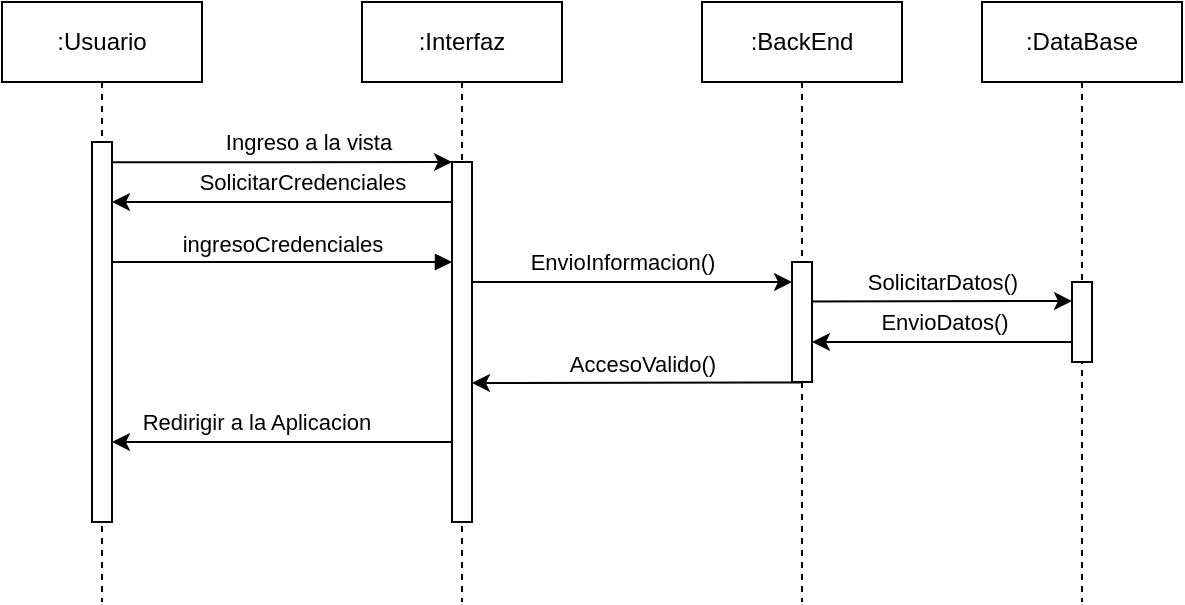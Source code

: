 <mxfile version="21.6.8" type="github" pages="6">
  <diagram name="Login" id="2YBvvXClWsGukQMizWep">
    <mxGraphModel dx="819" dy="447" grid="1" gridSize="10" guides="1" tooltips="1" connect="1" arrows="1" fold="1" page="1" pageScale="1" pageWidth="850" pageHeight="1100" math="0" shadow="0">
      <root>
        <mxCell id="0" />
        <mxCell id="1" parent="0" />
        <mxCell id="sx-4jDAbK9a6i5XcSs2k-7" value="" style="edgeStyle=elbowEdgeStyle;rounded=0;orthogonalLoop=1;jettySize=auto;html=1;elbow=horizontal;curved=0;" edge="1" parent="1">
          <mxGeometry relative="1" as="geometry">
            <mxPoint x="89.929" y="120.123" as="sourcePoint" />
            <mxPoint x="265" y="120.004" as="targetPoint" />
          </mxGeometry>
        </mxCell>
        <mxCell id="sx-4jDAbK9a6i5XcSs2k-8" value="Ingreso a la vista" style="edgeLabel;html=1;align=center;verticalAlign=middle;resizable=0;points=[];" vertex="1" connectable="0" parent="sx-4jDAbK9a6i5XcSs2k-7">
          <mxGeometry x="0.173" y="1" relative="1" as="geometry">
            <mxPoint y="-9" as="offset" />
          </mxGeometry>
        </mxCell>
        <mxCell id="aM9ryv3xv72pqoxQDRHE-1" value=":Usuario" style="shape=umlLifeline;perimeter=lifelinePerimeter;whiteSpace=wrap;html=1;container=0;dropTarget=0;collapsible=0;recursiveResize=0;outlineConnect=0;portConstraint=eastwest;newEdgeStyle={&quot;edgeStyle&quot;:&quot;elbowEdgeStyle&quot;,&quot;elbow&quot;:&quot;vertical&quot;,&quot;curved&quot;:0,&quot;rounded&quot;:0};" parent="1" vertex="1">
          <mxGeometry x="40" y="40" width="100" height="300" as="geometry" />
        </mxCell>
        <mxCell id="aM9ryv3xv72pqoxQDRHE-2" value="" style="html=1;points=[];perimeter=orthogonalPerimeter;outlineConnect=0;targetShapes=umlLifeline;portConstraint=eastwest;newEdgeStyle={&quot;edgeStyle&quot;:&quot;elbowEdgeStyle&quot;,&quot;elbow&quot;:&quot;vertical&quot;,&quot;curved&quot;:0,&quot;rounded&quot;:0};" parent="aM9ryv3xv72pqoxQDRHE-1" vertex="1">
          <mxGeometry x="45" y="70" width="10" height="190" as="geometry" />
        </mxCell>
        <mxCell id="sx-4jDAbK9a6i5XcSs2k-9" value="" style="edgeStyle=elbowEdgeStyle;rounded=0;orthogonalLoop=1;jettySize=auto;html=1;elbow=vertical;curved=0;" edge="1" parent="1">
          <mxGeometry relative="1" as="geometry">
            <mxPoint x="269.5" y="140" as="sourcePoint" />
            <mxPoint x="95" y="140" as="targetPoint" />
            <Array as="points">
              <mxPoint x="100" y="140" />
            </Array>
          </mxGeometry>
        </mxCell>
        <mxCell id="sx-4jDAbK9a6i5XcSs2k-10" value="SolicitarCredenciales" style="edgeLabel;html=1;align=center;verticalAlign=middle;resizable=0;points=[];" vertex="1" connectable="0" parent="sx-4jDAbK9a6i5XcSs2k-9">
          <mxGeometry x="-0.158" relative="1" as="geometry">
            <mxPoint x="-6" y="-10" as="offset" />
          </mxGeometry>
        </mxCell>
        <mxCell id="sx-4jDAbK9a6i5XcSs2k-11" value="" style="edgeStyle=elbowEdgeStyle;rounded=0;orthogonalLoop=1;jettySize=auto;html=1;elbow=vertical;curved=0;" edge="1" parent="1">
          <mxGeometry relative="1" as="geometry">
            <mxPoint x="269.5" y="260" as="sourcePoint" />
            <mxPoint x="95" y="260" as="targetPoint" />
            <Array as="points">
              <mxPoint x="160" y="260" />
              <mxPoint x="90" y="190" />
            </Array>
          </mxGeometry>
        </mxCell>
        <mxCell id="sx-4jDAbK9a6i5XcSs2k-12" value="Redirigir a la Aplicacion" style="edgeLabel;html=1;align=center;verticalAlign=middle;resizable=0;points=[];" vertex="1" connectable="0" parent="sx-4jDAbK9a6i5XcSs2k-11">
          <mxGeometry x="0.63" relative="1" as="geometry">
            <mxPoint x="39" y="-10" as="offset" />
          </mxGeometry>
        </mxCell>
        <mxCell id="aM9ryv3xv72pqoxQDRHE-5" value=":Interfaz" style="shape=umlLifeline;perimeter=lifelinePerimeter;whiteSpace=wrap;html=1;container=0;dropTarget=0;collapsible=0;recursiveResize=0;outlineConnect=0;portConstraint=eastwest;newEdgeStyle={&quot;edgeStyle&quot;:&quot;elbowEdgeStyle&quot;,&quot;elbow&quot;:&quot;vertical&quot;,&quot;curved&quot;:0,&quot;rounded&quot;:0};" parent="1" vertex="1">
          <mxGeometry x="220" y="40" width="100" height="300" as="geometry" />
        </mxCell>
        <mxCell id="aM9ryv3xv72pqoxQDRHE-6" value="" style="html=1;points=[];perimeter=orthogonalPerimeter;outlineConnect=0;targetShapes=umlLifeline;portConstraint=eastwest;newEdgeStyle={&quot;edgeStyle&quot;:&quot;elbowEdgeStyle&quot;,&quot;elbow&quot;:&quot;vertical&quot;,&quot;curved&quot;:0,&quot;rounded&quot;:0};" parent="aM9ryv3xv72pqoxQDRHE-5" vertex="1">
          <mxGeometry x="45" y="80" width="10" height="180" as="geometry" />
        </mxCell>
        <mxCell id="aM9ryv3xv72pqoxQDRHE-7" value="ingresoCredenciales" style="html=1;verticalAlign=bottom;endArrow=block;edgeStyle=elbowEdgeStyle;elbow=vertical;curved=0;rounded=0;" parent="1" edge="1">
          <mxGeometry relative="1" as="geometry">
            <mxPoint x="95" y="170" as="sourcePoint" />
            <Array as="points">
              <mxPoint x="180" y="170" />
            </Array>
            <mxPoint x="265" y="170" as="targetPoint" />
          </mxGeometry>
        </mxCell>
        <mxCell id="sx-4jDAbK9a6i5XcSs2k-5" value="" style="edgeStyle=elbowEdgeStyle;rounded=0;orthogonalLoop=1;jettySize=auto;html=1;elbow=vertical;curved=0;" edge="1" parent="1">
          <mxGeometry relative="1" as="geometry">
            <mxPoint x="439.5" y="230.28" as="sourcePoint" />
            <mxPoint x="275" y="230.28" as="targetPoint" />
          </mxGeometry>
        </mxCell>
        <mxCell id="sx-4jDAbK9a6i5XcSs2k-6" value="AccesoValido()" style="edgeLabel;html=1;align=center;verticalAlign=middle;resizable=0;points=[];" vertex="1" connectable="0" parent="sx-4jDAbK9a6i5XcSs2k-5">
          <mxGeometry x="-0.593" y="-2" relative="1" as="geometry">
            <mxPoint x="-46" y="-8" as="offset" />
          </mxGeometry>
        </mxCell>
        <mxCell id="sx-4jDAbK9a6i5XcSs2k-15" value="" style="edgeStyle=elbowEdgeStyle;rounded=0;orthogonalLoop=1;jettySize=auto;html=1;elbow=vertical;curved=0;" edge="1" parent="1">
          <mxGeometry relative="1" as="geometry">
            <mxPoint x="439.929" y="189.717" as="sourcePoint" />
            <mxPoint x="575" y="189.717" as="targetPoint" />
          </mxGeometry>
        </mxCell>
        <mxCell id="sx-4jDAbK9a6i5XcSs2k-16" value="SolicitarDatos()" style="edgeLabel;html=1;align=center;verticalAlign=middle;resizable=0;points=[];" vertex="1" connectable="0" parent="sx-4jDAbK9a6i5XcSs2k-15">
          <mxGeometry x="-0.231" y="1" relative="1" as="geometry">
            <mxPoint x="18" y="-9" as="offset" />
          </mxGeometry>
        </mxCell>
        <mxCell id="sx-4jDAbK9a6i5XcSs2k-1" value=":BackEnd" style="shape=umlLifeline;perimeter=lifelinePerimeter;whiteSpace=wrap;html=1;container=0;dropTarget=0;collapsible=0;recursiveResize=0;outlineConnect=0;portConstraint=eastwest;newEdgeStyle={&quot;edgeStyle&quot;:&quot;elbowEdgeStyle&quot;,&quot;elbow&quot;:&quot;vertical&quot;,&quot;curved&quot;:0,&quot;rounded&quot;:0};" vertex="1" parent="1">
          <mxGeometry x="390" y="40" width="100" height="300" as="geometry" />
        </mxCell>
        <mxCell id="sx-4jDAbK9a6i5XcSs2k-2" value="" style="html=1;points=[];perimeter=orthogonalPerimeter;outlineConnect=0;targetShapes=umlLifeline;portConstraint=eastwest;newEdgeStyle={&quot;edgeStyle&quot;:&quot;elbowEdgeStyle&quot;,&quot;elbow&quot;:&quot;vertical&quot;,&quot;curved&quot;:0,&quot;rounded&quot;:0};" vertex="1" parent="sx-4jDAbK9a6i5XcSs2k-1">
          <mxGeometry x="45" y="130" width="10" height="60" as="geometry" />
        </mxCell>
        <mxCell id="sx-4jDAbK9a6i5XcSs2k-3" value="" style="edgeStyle=elbowEdgeStyle;rounded=0;orthogonalLoop=1;jettySize=auto;html=1;elbow=vertical;curved=0;" edge="1" parent="1">
          <mxGeometry relative="1" as="geometry">
            <mxPoint x="275" y="180" as="sourcePoint" />
            <mxPoint x="435" y="180" as="targetPoint" />
          </mxGeometry>
        </mxCell>
        <mxCell id="sx-4jDAbK9a6i5XcSs2k-4" value="EnvioInformacion()" style="edgeLabel;html=1;align=center;verticalAlign=middle;resizable=0;points=[];" vertex="1" connectable="0" parent="sx-4jDAbK9a6i5XcSs2k-3">
          <mxGeometry x="-0.4" relative="1" as="geometry">
            <mxPoint x="27" y="-10" as="offset" />
          </mxGeometry>
        </mxCell>
        <mxCell id="sx-4jDAbK9a6i5XcSs2k-17" value="" style="edgeStyle=elbowEdgeStyle;rounded=0;orthogonalLoop=1;jettySize=auto;html=1;elbow=vertical;curved=0;" edge="1" parent="1">
          <mxGeometry relative="1" as="geometry">
            <mxPoint x="579.5" y="209.997" as="sourcePoint" />
            <mxPoint x="445" y="209.997" as="targetPoint" />
          </mxGeometry>
        </mxCell>
        <mxCell id="sx-4jDAbK9a6i5XcSs2k-18" value="EnvioDatos()" style="edgeLabel;html=1;align=center;verticalAlign=middle;resizable=0;points=[];" vertex="1" connectable="0" parent="sx-4jDAbK9a6i5XcSs2k-17">
          <mxGeometry x="0.175" y="-1" relative="1" as="geometry">
            <mxPoint x="10" y="-9" as="offset" />
          </mxGeometry>
        </mxCell>
        <mxCell id="sx-4jDAbK9a6i5XcSs2k-13" value=":DataBase" style="shape=umlLifeline;perimeter=lifelinePerimeter;whiteSpace=wrap;html=1;container=0;dropTarget=0;collapsible=0;recursiveResize=0;outlineConnect=0;portConstraint=eastwest;newEdgeStyle={&quot;edgeStyle&quot;:&quot;elbowEdgeStyle&quot;,&quot;elbow&quot;:&quot;vertical&quot;,&quot;curved&quot;:0,&quot;rounded&quot;:0};" vertex="1" parent="1">
          <mxGeometry x="530" y="40" width="100" height="300" as="geometry" />
        </mxCell>
        <mxCell id="sx-4jDAbK9a6i5XcSs2k-14" value="" style="html=1;points=[];perimeter=orthogonalPerimeter;outlineConnect=0;targetShapes=umlLifeline;portConstraint=eastwest;newEdgeStyle={&quot;edgeStyle&quot;:&quot;elbowEdgeStyle&quot;,&quot;elbow&quot;:&quot;vertical&quot;,&quot;curved&quot;:0,&quot;rounded&quot;:0};" vertex="1" parent="sx-4jDAbK9a6i5XcSs2k-13">
          <mxGeometry x="45" y="140" width="10" height="40" as="geometry" />
        </mxCell>
      </root>
    </mxGraphModel>
  </diagram>
  <diagram id="Zt-_Y52QA5GDZAwxoZNd" name="Registro">
    <mxGraphModel dx="819" dy="447" grid="1" gridSize="10" guides="1" tooltips="1" connect="1" arrows="1" fold="1" page="1" pageScale="1" pageWidth="827" pageHeight="1169" math="0" shadow="0">
      <root>
        <mxCell id="0" />
        <mxCell id="1" parent="0" />
        <mxCell id="-BclKcvYF4wE-CuTnZhj-1" value="" style="edgeStyle=elbowEdgeStyle;rounded=0;orthogonalLoop=1;jettySize=auto;html=1;elbow=horizontal;curved=0;" edge="1" parent="1">
          <mxGeometry relative="1" as="geometry">
            <mxPoint x="89.929" y="120.123" as="sourcePoint" />
            <mxPoint x="265" y="120.004" as="targetPoint" />
          </mxGeometry>
        </mxCell>
        <mxCell id="-BclKcvYF4wE-CuTnZhj-2" value="Ingreso a la vista" style="edgeLabel;html=1;align=center;verticalAlign=middle;resizable=0;points=[];" vertex="1" connectable="0" parent="-BclKcvYF4wE-CuTnZhj-1">
          <mxGeometry x="0.173" y="1" relative="1" as="geometry">
            <mxPoint y="-9" as="offset" />
          </mxGeometry>
        </mxCell>
        <mxCell id="-BclKcvYF4wE-CuTnZhj-3" value=":Usuario" style="shape=umlLifeline;perimeter=lifelinePerimeter;whiteSpace=wrap;html=1;container=0;dropTarget=0;collapsible=0;recursiveResize=0;outlineConnect=0;portConstraint=eastwest;newEdgeStyle={&quot;edgeStyle&quot;:&quot;elbowEdgeStyle&quot;,&quot;elbow&quot;:&quot;vertical&quot;,&quot;curved&quot;:0,&quot;rounded&quot;:0};" vertex="1" parent="1">
          <mxGeometry x="40" y="40" width="100" height="300" as="geometry" />
        </mxCell>
        <mxCell id="-BclKcvYF4wE-CuTnZhj-4" value="" style="html=1;points=[];perimeter=orthogonalPerimeter;outlineConnect=0;targetShapes=umlLifeline;portConstraint=eastwest;newEdgeStyle={&quot;edgeStyle&quot;:&quot;elbowEdgeStyle&quot;,&quot;elbow&quot;:&quot;vertical&quot;,&quot;curved&quot;:0,&quot;rounded&quot;:0};" vertex="1" parent="-BclKcvYF4wE-CuTnZhj-3">
          <mxGeometry x="45" y="70" width="10" height="190" as="geometry" />
        </mxCell>
        <mxCell id="-BclKcvYF4wE-CuTnZhj-5" value="" style="edgeStyle=elbowEdgeStyle;rounded=0;orthogonalLoop=1;jettySize=auto;html=1;elbow=vertical;curved=0;" edge="1" parent="1">
          <mxGeometry relative="1" as="geometry">
            <mxPoint x="269.5" y="140" as="sourcePoint" />
            <mxPoint x="95" y="140" as="targetPoint" />
            <Array as="points">
              <mxPoint x="100" y="140" />
            </Array>
          </mxGeometry>
        </mxCell>
        <mxCell id="-BclKcvYF4wE-CuTnZhj-6" value="SolicitarDatosRegistro" style="edgeLabel;html=1;align=center;verticalAlign=middle;resizable=0;points=[];" vertex="1" connectable="0" parent="-BclKcvYF4wE-CuTnZhj-5">
          <mxGeometry x="-0.158" relative="1" as="geometry">
            <mxPoint x="-6" y="-10" as="offset" />
          </mxGeometry>
        </mxCell>
        <mxCell id="-BclKcvYF4wE-CuTnZhj-7" value="" style="edgeStyle=elbowEdgeStyle;rounded=0;orthogonalLoop=1;jettySize=auto;html=1;elbow=vertical;curved=0;" edge="1" parent="1">
          <mxGeometry relative="1" as="geometry">
            <mxPoint x="269.5" y="260" as="sourcePoint" />
            <mxPoint x="95" y="260" as="targetPoint" />
            <Array as="points">
              <mxPoint x="160" y="260" />
              <mxPoint x="90" y="190" />
            </Array>
          </mxGeometry>
        </mxCell>
        <mxCell id="-BclKcvYF4wE-CuTnZhj-8" value="Redirigir a la Aplicacion" style="edgeLabel;html=1;align=center;verticalAlign=middle;resizable=0;points=[];" vertex="1" connectable="0" parent="-BclKcvYF4wE-CuTnZhj-7">
          <mxGeometry x="0.63" relative="1" as="geometry">
            <mxPoint x="39" y="-10" as="offset" />
          </mxGeometry>
        </mxCell>
        <mxCell id="-BclKcvYF4wE-CuTnZhj-9" value=":Interfaz" style="shape=umlLifeline;perimeter=lifelinePerimeter;whiteSpace=wrap;html=1;container=0;dropTarget=0;collapsible=0;recursiveResize=0;outlineConnect=0;portConstraint=eastwest;newEdgeStyle={&quot;edgeStyle&quot;:&quot;elbowEdgeStyle&quot;,&quot;elbow&quot;:&quot;vertical&quot;,&quot;curved&quot;:0,&quot;rounded&quot;:0};" vertex="1" parent="1">
          <mxGeometry x="220" y="40" width="100" height="300" as="geometry" />
        </mxCell>
        <mxCell id="-BclKcvYF4wE-CuTnZhj-10" value="" style="html=1;points=[];perimeter=orthogonalPerimeter;outlineConnect=0;targetShapes=umlLifeline;portConstraint=eastwest;newEdgeStyle={&quot;edgeStyle&quot;:&quot;elbowEdgeStyle&quot;,&quot;elbow&quot;:&quot;vertical&quot;,&quot;curved&quot;:0,&quot;rounded&quot;:0};" vertex="1" parent="-BclKcvYF4wE-CuTnZhj-9">
          <mxGeometry x="45" y="80" width="10" height="180" as="geometry" />
        </mxCell>
        <mxCell id="-BclKcvYF4wE-CuTnZhj-11" value="ingresoDatos" style="html=1;verticalAlign=bottom;endArrow=block;edgeStyle=elbowEdgeStyle;elbow=vertical;curved=0;rounded=0;" edge="1" parent="1">
          <mxGeometry relative="1" as="geometry">
            <mxPoint x="95" y="170" as="sourcePoint" />
            <Array as="points">
              <mxPoint x="180" y="170" />
            </Array>
            <mxPoint x="265" y="170" as="targetPoint" />
          </mxGeometry>
        </mxCell>
        <mxCell id="-BclKcvYF4wE-CuTnZhj-12" value="" style="edgeStyle=elbowEdgeStyle;rounded=0;orthogonalLoop=1;jettySize=auto;html=1;elbow=vertical;curved=0;" edge="1" parent="1">
          <mxGeometry relative="1" as="geometry">
            <mxPoint x="439.5" y="230.28" as="sourcePoint" />
            <mxPoint x="275" y="230.28" as="targetPoint" />
          </mxGeometry>
        </mxCell>
        <mxCell id="-BclKcvYF4wE-CuTnZhj-13" value="AccesoValido()" style="edgeLabel;html=1;align=center;verticalAlign=middle;resizable=0;points=[];" vertex="1" connectable="0" parent="-BclKcvYF4wE-CuTnZhj-12">
          <mxGeometry x="-0.593" y="-2" relative="1" as="geometry">
            <mxPoint x="-46" y="-8" as="offset" />
          </mxGeometry>
        </mxCell>
        <mxCell id="-BclKcvYF4wE-CuTnZhj-14" value="" style="edgeStyle=elbowEdgeStyle;rounded=0;orthogonalLoop=1;jettySize=auto;html=1;elbow=vertical;curved=0;" edge="1" parent="1">
          <mxGeometry relative="1" as="geometry">
            <mxPoint x="439.929" y="189.717" as="sourcePoint" />
            <mxPoint x="575" y="189.717" as="targetPoint" />
          </mxGeometry>
        </mxCell>
        <mxCell id="-BclKcvYF4wE-CuTnZhj-15" value="GuardarDatos()" style="edgeLabel;html=1;align=center;verticalAlign=middle;resizable=0;points=[];" vertex="1" connectable="0" parent="-BclKcvYF4wE-CuTnZhj-14">
          <mxGeometry x="-0.231" y="1" relative="1" as="geometry">
            <mxPoint x="18" y="-9" as="offset" />
          </mxGeometry>
        </mxCell>
        <mxCell id="-BclKcvYF4wE-CuTnZhj-16" value=":BackEnd" style="shape=umlLifeline;perimeter=lifelinePerimeter;whiteSpace=wrap;html=1;container=0;dropTarget=0;collapsible=0;recursiveResize=0;outlineConnect=0;portConstraint=eastwest;newEdgeStyle={&quot;edgeStyle&quot;:&quot;elbowEdgeStyle&quot;,&quot;elbow&quot;:&quot;vertical&quot;,&quot;curved&quot;:0,&quot;rounded&quot;:0};" vertex="1" parent="1">
          <mxGeometry x="390" y="40" width="100" height="300" as="geometry" />
        </mxCell>
        <mxCell id="-BclKcvYF4wE-CuTnZhj-17" value="" style="html=1;points=[];perimeter=orthogonalPerimeter;outlineConnect=0;targetShapes=umlLifeline;portConstraint=eastwest;newEdgeStyle={&quot;edgeStyle&quot;:&quot;elbowEdgeStyle&quot;,&quot;elbow&quot;:&quot;vertical&quot;,&quot;curved&quot;:0,&quot;rounded&quot;:0};" vertex="1" parent="-BclKcvYF4wE-CuTnZhj-16">
          <mxGeometry x="45" y="130" width="10" height="60" as="geometry" />
        </mxCell>
        <mxCell id="-BclKcvYF4wE-CuTnZhj-18" value="" style="edgeStyle=elbowEdgeStyle;rounded=0;orthogonalLoop=1;jettySize=auto;html=1;elbow=vertical;curved=0;" edge="1" parent="1">
          <mxGeometry relative="1" as="geometry">
            <mxPoint x="275" y="180" as="sourcePoint" />
            <mxPoint x="435" y="180" as="targetPoint" />
          </mxGeometry>
        </mxCell>
        <mxCell id="-BclKcvYF4wE-CuTnZhj-19" value="EnvioInformacion()" style="edgeLabel;html=1;align=center;verticalAlign=middle;resizable=0;points=[];" vertex="1" connectable="0" parent="-BclKcvYF4wE-CuTnZhj-18">
          <mxGeometry x="-0.4" relative="1" as="geometry">
            <mxPoint x="27" y="-10" as="offset" />
          </mxGeometry>
        </mxCell>
        <mxCell id="-BclKcvYF4wE-CuTnZhj-20" value="" style="edgeStyle=elbowEdgeStyle;rounded=0;orthogonalLoop=1;jettySize=auto;html=1;elbow=vertical;curved=0;" edge="1" parent="1">
          <mxGeometry relative="1" as="geometry">
            <mxPoint x="579.5" y="209.997" as="sourcePoint" />
            <mxPoint x="445" y="209.997" as="targetPoint" />
          </mxGeometry>
        </mxCell>
        <mxCell id="-BclKcvYF4wE-CuTnZhj-21" value="OperacionExitosa()" style="edgeLabel;html=1;align=center;verticalAlign=middle;resizable=0;points=[];" vertex="1" connectable="0" parent="-BclKcvYF4wE-CuTnZhj-20">
          <mxGeometry x="0.175" y="-1" relative="1" as="geometry">
            <mxPoint x="10" y="-9" as="offset" />
          </mxGeometry>
        </mxCell>
        <mxCell id="-BclKcvYF4wE-CuTnZhj-22" value=":DataBase" style="shape=umlLifeline;perimeter=lifelinePerimeter;whiteSpace=wrap;html=1;container=0;dropTarget=0;collapsible=0;recursiveResize=0;outlineConnect=0;portConstraint=eastwest;newEdgeStyle={&quot;edgeStyle&quot;:&quot;elbowEdgeStyle&quot;,&quot;elbow&quot;:&quot;vertical&quot;,&quot;curved&quot;:0,&quot;rounded&quot;:0};" vertex="1" parent="1">
          <mxGeometry x="530" y="40" width="100" height="300" as="geometry" />
        </mxCell>
        <mxCell id="-BclKcvYF4wE-CuTnZhj-23" value="" style="html=1;points=[];perimeter=orthogonalPerimeter;outlineConnect=0;targetShapes=umlLifeline;portConstraint=eastwest;newEdgeStyle={&quot;edgeStyle&quot;:&quot;elbowEdgeStyle&quot;,&quot;elbow&quot;:&quot;vertical&quot;,&quot;curved&quot;:0,&quot;rounded&quot;:0};" vertex="1" parent="-BclKcvYF4wE-CuTnZhj-22">
          <mxGeometry x="45" y="140" width="10" height="40" as="geometry" />
        </mxCell>
      </root>
    </mxGraphModel>
  </diagram>
  <diagram id="dIwOJ6ZV-z1zIkyt4uQ8" name="BusquedaReserva">
    <mxGraphModel dx="989" dy="539" grid="1" gridSize="10" guides="1" tooltips="1" connect="1" arrows="1" fold="1" page="1" pageScale="1" pageWidth="827" pageHeight="1169" math="0" shadow="0">
      <root>
        <mxCell id="0" />
        <mxCell id="1" parent="0" />
        <mxCell id="ujoGSYpTRU7sNOX01Irv-1" value="" style="edgeStyle=elbowEdgeStyle;rounded=0;orthogonalLoop=1;jettySize=auto;html=1;elbow=horizontal;curved=0;" edge="1" parent="1">
          <mxGeometry relative="1" as="geometry">
            <mxPoint x="89.929" y="120.123" as="sourcePoint" />
            <mxPoint x="265" y="120.004" as="targetPoint" />
          </mxGeometry>
        </mxCell>
        <mxCell id="ujoGSYpTRU7sNOX01Irv-2" value="Ingreso a la vista" style="edgeLabel;html=1;align=center;verticalAlign=middle;resizable=0;points=[];" vertex="1" connectable="0" parent="ujoGSYpTRU7sNOX01Irv-1">
          <mxGeometry x="0.173" y="1" relative="1" as="geometry">
            <mxPoint y="-9" as="offset" />
          </mxGeometry>
        </mxCell>
        <mxCell id="ujoGSYpTRU7sNOX01Irv-24" value="" style="edgeStyle=elbowEdgeStyle;rounded=0;orthogonalLoop=1;jettySize=auto;html=1;elbow=vertical;curved=0;" edge="1" parent="1" target="ujoGSYpTRU7sNOX01Irv-10">
          <mxGeometry relative="1" as="geometry">
            <mxPoint x="89.929" y="299.997" as="sourcePoint" />
            <mxPoint x="269.5" y="299.997" as="targetPoint" />
          </mxGeometry>
        </mxCell>
        <mxCell id="ujoGSYpTRU7sNOX01Irv-25" value="ReservarVehiculo" style="edgeLabel;html=1;align=center;verticalAlign=middle;resizable=0;points=[];" vertex="1" connectable="0" parent="ujoGSYpTRU7sNOX01Irv-24">
          <mxGeometry x="-0.138" y="2" relative="1" as="geometry">
            <mxPoint x="13" y="-8" as="offset" />
          </mxGeometry>
        </mxCell>
        <mxCell id="ujoGSYpTRU7sNOX01Irv-3" value=":Usuario" style="shape=umlLifeline;perimeter=lifelinePerimeter;whiteSpace=wrap;html=1;container=0;dropTarget=0;collapsible=0;recursiveResize=0;outlineConnect=0;portConstraint=eastwest;newEdgeStyle={&quot;edgeStyle&quot;:&quot;elbowEdgeStyle&quot;,&quot;elbow&quot;:&quot;vertical&quot;,&quot;curved&quot;:0,&quot;rounded&quot;:0};" vertex="1" parent="1">
          <mxGeometry x="40" y="40" width="100" height="360" as="geometry" />
        </mxCell>
        <mxCell id="ujoGSYpTRU7sNOX01Irv-4" value="" style="html=1;points=[];perimeter=orthogonalPerimeter;outlineConnect=0;targetShapes=umlLifeline;portConstraint=eastwest;newEdgeStyle={&quot;edgeStyle&quot;:&quot;elbowEdgeStyle&quot;,&quot;elbow&quot;:&quot;vertical&quot;,&quot;curved&quot;:0,&quot;rounded&quot;:0};" vertex="1" parent="ujoGSYpTRU7sNOX01Irv-3">
          <mxGeometry x="45" y="70" width="10" height="250" as="geometry" />
        </mxCell>
        <mxCell id="ujoGSYpTRU7sNOX01Irv-5" value="" style="edgeStyle=elbowEdgeStyle;rounded=0;orthogonalLoop=1;jettySize=auto;html=1;elbow=vertical;curved=0;" edge="1" parent="1">
          <mxGeometry relative="1" as="geometry">
            <mxPoint x="269.5" y="140" as="sourcePoint" />
            <mxPoint x="95" y="140" as="targetPoint" />
            <Array as="points">
              <mxPoint x="100" y="140" />
            </Array>
          </mxGeometry>
        </mxCell>
        <mxCell id="ujoGSYpTRU7sNOX01Irv-6" value="SolicitarFiltrosBusqueda" style="edgeLabel;html=1;align=center;verticalAlign=middle;resizable=0;points=[];" vertex="1" connectable="0" parent="ujoGSYpTRU7sNOX01Irv-5">
          <mxGeometry x="-0.158" relative="1" as="geometry">
            <mxPoint x="-6" y="-10" as="offset" />
          </mxGeometry>
        </mxCell>
        <mxCell id="ujoGSYpTRU7sNOX01Irv-7" value="" style="edgeStyle=elbowEdgeStyle;rounded=0;orthogonalLoop=1;jettySize=auto;html=1;elbow=vertical;curved=0;" edge="1" parent="1">
          <mxGeometry relative="1" as="geometry">
            <mxPoint x="269.5" y="260" as="sourcePoint" />
            <mxPoint x="95" y="260" as="targetPoint" />
            <Array as="points">
              <mxPoint x="160" y="260" />
              <mxPoint x="90" y="190" />
            </Array>
          </mxGeometry>
        </mxCell>
        <mxCell id="ujoGSYpTRU7sNOX01Irv-8" value="Mostrar Vehiculos" style="edgeLabel;html=1;align=center;verticalAlign=middle;resizable=0;points=[];" vertex="1" connectable="0" parent="ujoGSYpTRU7sNOX01Irv-7">
          <mxGeometry x="0.63" relative="1" as="geometry">
            <mxPoint x="39" y="-10" as="offset" />
          </mxGeometry>
        </mxCell>
        <mxCell id="ujoGSYpTRU7sNOX01Irv-28" value="" style="edgeStyle=elbowEdgeStyle;rounded=0;orthogonalLoop=1;jettySize=auto;html=1;elbow=vertical;curved=0;" edge="1" parent="1" target="ujoGSYpTRU7sNOX01Irv-27">
          <mxGeometry relative="1" as="geometry">
            <mxPoint x="269.929" y="279.997" as="sourcePoint" />
            <mxPoint x="430" y="280" as="targetPoint" />
          </mxGeometry>
        </mxCell>
        <mxCell id="ujoGSYpTRU7sNOX01Irv-29" value="SolicitudDeReserva()" style="edgeLabel;html=1;align=center;verticalAlign=middle;resizable=0;points=[];" vertex="1" connectable="0" parent="ujoGSYpTRU7sNOX01Irv-28">
          <mxGeometry x="-0.271" y="-1" relative="1" as="geometry">
            <mxPoint x="20" y="-11" as="offset" />
          </mxGeometry>
        </mxCell>
        <mxCell id="ujoGSYpTRU7sNOX01Irv-37" value="" style="edgeStyle=elbowEdgeStyle;rounded=0;orthogonalLoop=1;jettySize=auto;html=1;elbow=vertical;curved=0;" edge="1" parent="1" source="ujoGSYpTRU7sNOX01Irv-9" target="ujoGSYpTRU7sNOX01Irv-4">
          <mxGeometry relative="1" as="geometry">
            <mxPoint x="100" y="360" as="targetPoint" />
            <Array as="points">
              <mxPoint x="170" y="360" />
            </Array>
          </mxGeometry>
        </mxCell>
        <mxCell id="ujoGSYpTRU7sNOX01Irv-38" value="MostrarReserva" style="edgeLabel;html=1;align=center;verticalAlign=middle;resizable=0;points=[];" vertex="1" connectable="0" parent="ujoGSYpTRU7sNOX01Irv-37">
          <mxGeometry x="-0.109" y="1" relative="1" as="geometry">
            <mxPoint x="-12" y="-11" as="offset" />
          </mxGeometry>
        </mxCell>
        <mxCell id="ujoGSYpTRU7sNOX01Irv-9" value=":Interfaz" style="shape=umlLifeline;perimeter=lifelinePerimeter;whiteSpace=wrap;html=1;container=0;dropTarget=0;collapsible=0;recursiveResize=0;outlineConnect=0;portConstraint=eastwest;newEdgeStyle={&quot;edgeStyle&quot;:&quot;elbowEdgeStyle&quot;,&quot;elbow&quot;:&quot;vertical&quot;,&quot;curved&quot;:0,&quot;rounded&quot;:0};" vertex="1" parent="1">
          <mxGeometry x="220" y="40" width="100" height="360" as="geometry" />
        </mxCell>
        <mxCell id="ujoGSYpTRU7sNOX01Irv-10" value="" style="html=1;points=[];perimeter=orthogonalPerimeter;outlineConnect=0;targetShapes=umlLifeline;portConstraint=eastwest;newEdgeStyle={&quot;edgeStyle&quot;:&quot;elbowEdgeStyle&quot;,&quot;elbow&quot;:&quot;vertical&quot;,&quot;curved&quot;:0,&quot;rounded&quot;:0};" vertex="1" parent="ujoGSYpTRU7sNOX01Irv-9">
          <mxGeometry x="45" y="80" width="10" height="240" as="geometry" />
        </mxCell>
        <mxCell id="ujoGSYpTRU7sNOX01Irv-11" value="Ingreso de Filtros" style="html=1;verticalAlign=bottom;endArrow=block;edgeStyle=elbowEdgeStyle;elbow=vertical;curved=0;rounded=0;" edge="1" parent="1">
          <mxGeometry relative="1" as="geometry">
            <mxPoint x="95" y="170" as="sourcePoint" />
            <Array as="points">
              <mxPoint x="180" y="170" />
            </Array>
            <mxPoint x="265" y="170" as="targetPoint" />
          </mxGeometry>
        </mxCell>
        <mxCell id="ujoGSYpTRU7sNOX01Irv-12" value="" style="edgeStyle=elbowEdgeStyle;rounded=0;orthogonalLoop=1;jettySize=auto;html=1;elbow=vertical;curved=0;" edge="1" parent="1">
          <mxGeometry relative="1" as="geometry">
            <mxPoint x="439.5" y="230.28" as="sourcePoint" />
            <mxPoint x="275" y="230.28" as="targetPoint" />
          </mxGeometry>
        </mxCell>
        <mxCell id="ujoGSYpTRU7sNOX01Irv-13" value="VehiculosDisponibles()" style="edgeLabel;html=1;align=center;verticalAlign=middle;resizable=0;points=[];" vertex="1" connectable="0" parent="ujoGSYpTRU7sNOX01Irv-12">
          <mxGeometry x="-0.593" y="-2" relative="1" as="geometry">
            <mxPoint x="-46" y="-8" as="offset" />
          </mxGeometry>
        </mxCell>
        <mxCell id="ujoGSYpTRU7sNOX01Irv-14" value="" style="edgeStyle=elbowEdgeStyle;rounded=0;orthogonalLoop=1;jettySize=auto;html=1;elbow=vertical;curved=0;" edge="1" parent="1">
          <mxGeometry relative="1" as="geometry">
            <mxPoint x="439.929" y="189.717" as="sourcePoint" />
            <mxPoint x="575" y="189.717" as="targetPoint" />
          </mxGeometry>
        </mxCell>
        <mxCell id="ujoGSYpTRU7sNOX01Irv-15" value="SolicitarDatos()" style="edgeLabel;html=1;align=center;verticalAlign=middle;resizable=0;points=[];" vertex="1" connectable="0" parent="ujoGSYpTRU7sNOX01Irv-14">
          <mxGeometry x="-0.231" y="1" relative="1" as="geometry">
            <mxPoint x="18" y="-9" as="offset" />
          </mxGeometry>
        </mxCell>
        <mxCell id="ujoGSYpTRU7sNOX01Irv-35" value="" style="edgeStyle=elbowEdgeStyle;rounded=0;orthogonalLoop=1;jettySize=auto;html=1;elbow=vertical;curved=0;" edge="1" parent="1">
          <mxGeometry relative="1" as="geometry">
            <mxPoint x="439.5" y="320.005" as="sourcePoint" />
            <mxPoint x="275" y="320.005" as="targetPoint" />
          </mxGeometry>
        </mxCell>
        <mxCell id="ujoGSYpTRU7sNOX01Irv-36" value="SolicitudAprobada()" style="edgeLabel;html=1;align=center;verticalAlign=middle;resizable=0;points=[];" vertex="1" connectable="0" parent="ujoGSYpTRU7sNOX01Irv-35">
          <mxGeometry x="0.443" relative="1" as="geometry">
            <mxPoint x="29" y="-10" as="offset" />
          </mxGeometry>
        </mxCell>
        <mxCell id="ujoGSYpTRU7sNOX01Irv-16" value=":BackEnd" style="shape=umlLifeline;perimeter=lifelinePerimeter;whiteSpace=wrap;html=1;container=0;dropTarget=0;collapsible=0;recursiveResize=0;outlineConnect=0;portConstraint=eastwest;newEdgeStyle={&quot;edgeStyle&quot;:&quot;elbowEdgeStyle&quot;,&quot;elbow&quot;:&quot;vertical&quot;,&quot;curved&quot;:0,&quot;rounded&quot;:0};" vertex="1" parent="1">
          <mxGeometry x="390" y="40" width="100" height="360" as="geometry" />
        </mxCell>
        <mxCell id="ujoGSYpTRU7sNOX01Irv-17" value="" style="html=1;points=[];perimeter=orthogonalPerimeter;outlineConnect=0;targetShapes=umlLifeline;portConstraint=eastwest;newEdgeStyle={&quot;edgeStyle&quot;:&quot;elbowEdgeStyle&quot;,&quot;elbow&quot;:&quot;vertical&quot;,&quot;curved&quot;:0,&quot;rounded&quot;:0};" vertex="1" parent="ujoGSYpTRU7sNOX01Irv-16">
          <mxGeometry x="45" y="130" width="10" height="60" as="geometry" />
        </mxCell>
        <mxCell id="ujoGSYpTRU7sNOX01Irv-27" value="" style="html=1;points=[];perimeter=orthogonalPerimeter;outlineConnect=0;targetShapes=umlLifeline;portConstraint=eastwest;newEdgeStyle={&quot;edgeStyle&quot;:&quot;elbowEdgeStyle&quot;,&quot;elbow&quot;:&quot;vertical&quot;,&quot;curved&quot;:0,&quot;rounded&quot;:0};" vertex="1" parent="ujoGSYpTRU7sNOX01Irv-16">
          <mxGeometry x="45" y="220" width="10" height="60" as="geometry" />
        </mxCell>
        <mxCell id="ujoGSYpTRU7sNOX01Irv-18" value="" style="edgeStyle=elbowEdgeStyle;rounded=0;orthogonalLoop=1;jettySize=auto;html=1;elbow=vertical;curved=0;" edge="1" parent="1">
          <mxGeometry relative="1" as="geometry">
            <mxPoint x="275" y="180" as="sourcePoint" />
            <mxPoint x="435" y="180" as="targetPoint" />
          </mxGeometry>
        </mxCell>
        <mxCell id="ujoGSYpTRU7sNOX01Irv-19" value="EnvioFiltros()" style="edgeLabel;html=1;align=center;verticalAlign=middle;resizable=0;points=[];" vertex="1" connectable="0" parent="ujoGSYpTRU7sNOX01Irv-18">
          <mxGeometry x="-0.4" relative="1" as="geometry">
            <mxPoint x="27" y="-10" as="offset" />
          </mxGeometry>
        </mxCell>
        <mxCell id="ujoGSYpTRU7sNOX01Irv-20" value="" style="edgeStyle=elbowEdgeStyle;rounded=0;orthogonalLoop=1;jettySize=auto;html=1;elbow=vertical;curved=0;" edge="1" parent="1">
          <mxGeometry relative="1" as="geometry">
            <mxPoint x="579.5" y="209.997" as="sourcePoint" />
            <mxPoint x="445" y="209.997" as="targetPoint" />
          </mxGeometry>
        </mxCell>
        <mxCell id="ujoGSYpTRU7sNOX01Irv-21" value="EnvioDatos()" style="edgeLabel;html=1;align=center;verticalAlign=middle;resizable=0;points=[];" vertex="1" connectable="0" parent="ujoGSYpTRU7sNOX01Irv-20">
          <mxGeometry x="0.175" y="-1" relative="1" as="geometry">
            <mxPoint x="10" y="-9" as="offset" />
          </mxGeometry>
        </mxCell>
        <mxCell id="ujoGSYpTRU7sNOX01Irv-33" value="" style="edgeStyle=elbowEdgeStyle;rounded=0;orthogonalLoop=1;jettySize=auto;html=1;elbow=vertical;curved=0;" edge="1" parent="1">
          <mxGeometry relative="1" as="geometry">
            <mxPoint x="579.5" y="310.005" as="sourcePoint" />
            <mxPoint x="445" y="310.005" as="targetPoint" />
          </mxGeometry>
        </mxCell>
        <mxCell id="ujoGSYpTRU7sNOX01Irv-34" value="OperacionExitosa()" style="edgeLabel;html=1;align=center;verticalAlign=middle;resizable=0;points=[];" vertex="1" connectable="0" parent="ujoGSYpTRU7sNOX01Irv-33">
          <mxGeometry x="0.191" y="-2" relative="1" as="geometry">
            <mxPoint x="10" y="-8" as="offset" />
          </mxGeometry>
        </mxCell>
        <mxCell id="ujoGSYpTRU7sNOX01Irv-22" value=":DataBase" style="shape=umlLifeline;perimeter=lifelinePerimeter;whiteSpace=wrap;html=1;container=0;dropTarget=0;collapsible=0;recursiveResize=0;outlineConnect=0;portConstraint=eastwest;newEdgeStyle={&quot;edgeStyle&quot;:&quot;elbowEdgeStyle&quot;,&quot;elbow&quot;:&quot;vertical&quot;,&quot;curved&quot;:0,&quot;rounded&quot;:0};" vertex="1" parent="1">
          <mxGeometry x="530" y="40" width="100" height="360" as="geometry" />
        </mxCell>
        <mxCell id="ujoGSYpTRU7sNOX01Irv-23" value="" style="html=1;points=[];perimeter=orthogonalPerimeter;outlineConnect=0;targetShapes=umlLifeline;portConstraint=eastwest;newEdgeStyle={&quot;edgeStyle&quot;:&quot;elbowEdgeStyle&quot;,&quot;elbow&quot;:&quot;vertical&quot;,&quot;curved&quot;:0,&quot;rounded&quot;:0};" vertex="1" parent="ujoGSYpTRU7sNOX01Irv-22">
          <mxGeometry x="45" y="140" width="10" height="40" as="geometry" />
        </mxCell>
        <mxCell id="ujoGSYpTRU7sNOX01Irv-30" value="" style="html=1;points=[];perimeter=orthogonalPerimeter;outlineConnect=0;targetShapes=umlLifeline;portConstraint=eastwest;newEdgeStyle={&quot;edgeStyle&quot;:&quot;elbowEdgeStyle&quot;,&quot;elbow&quot;:&quot;vertical&quot;,&quot;curved&quot;:0,&quot;rounded&quot;:0};" vertex="1" parent="ujoGSYpTRU7sNOX01Irv-22">
          <mxGeometry x="45" y="230" width="10" height="40" as="geometry" />
        </mxCell>
        <mxCell id="ujoGSYpTRU7sNOX01Irv-31" value="" style="edgeStyle=elbowEdgeStyle;rounded=0;orthogonalLoop=1;jettySize=auto;html=1;elbow=vertical;curved=0;" edge="1" parent="1" source="ujoGSYpTRU7sNOX01Irv-27" target="ujoGSYpTRU7sNOX01Irv-30">
          <mxGeometry relative="1" as="geometry">
            <mxPoint x="570" y="290" as="targetPoint" />
          </mxGeometry>
        </mxCell>
        <mxCell id="ujoGSYpTRU7sNOX01Irv-32" value="IngresoReserva()" style="edgeLabel;html=1;align=center;verticalAlign=middle;resizable=0;points=[];" vertex="1" connectable="0" parent="ujoGSYpTRU7sNOX01Irv-31">
          <mxGeometry x="-0.398" y="2" relative="1" as="geometry">
            <mxPoint x="16" y="-8" as="offset" />
          </mxGeometry>
        </mxCell>
      </root>
    </mxGraphModel>
  </diagram>
  <diagram id="q0fi0sc4jlL-765-53qC" name="GestionReservas">
    <mxGraphModel dx="989" dy="539" grid="1" gridSize="10" guides="1" tooltips="1" connect="1" arrows="1" fold="1" page="1" pageScale="1" pageWidth="827" pageHeight="1169" math="0" shadow="0">
      <root>
        <mxCell id="0" />
        <mxCell id="1" parent="0" />
        <mxCell id="EeANfT9QXs5c0aU4j3S3-1" value="" style="edgeStyle=elbowEdgeStyle;rounded=0;orthogonalLoop=1;jettySize=auto;html=1;elbow=horizontal;curved=0;" edge="1" parent="1">
          <mxGeometry relative="1" as="geometry">
            <mxPoint x="89.929" y="120.123" as="sourcePoint" />
            <mxPoint x="265" y="120.004" as="targetPoint" />
          </mxGeometry>
        </mxCell>
        <mxCell id="EeANfT9QXs5c0aU4j3S3-2" value="Ingreso a la vista" style="edgeLabel;html=1;align=center;verticalAlign=middle;resizable=0;points=[];" vertex="1" connectable="0" parent="EeANfT9QXs5c0aU4j3S3-1">
          <mxGeometry x="0.173" y="1" relative="1" as="geometry">
            <mxPoint y="-9" as="offset" />
          </mxGeometry>
        </mxCell>
        <mxCell id="EeANfT9QXs5c0aU4j3S3-3" value="" style="edgeStyle=elbowEdgeStyle;rounded=0;orthogonalLoop=1;jettySize=auto;html=1;elbow=vertical;curved=0;" edge="1" parent="1">
          <mxGeometry relative="1" as="geometry">
            <mxPoint x="89.929" y="269.997" as="sourcePoint" />
            <mxPoint x="265" y="270.31" as="targetPoint" />
          </mxGeometry>
        </mxCell>
        <mxCell id="EeANfT9QXs5c0aU4j3S3-4" value="ModificarReserva" style="edgeLabel;html=1;align=center;verticalAlign=middle;resizable=0;points=[];" vertex="1" connectable="0" parent="EeANfT9QXs5c0aU4j3S3-3">
          <mxGeometry x="-0.138" y="2" relative="1" as="geometry">
            <mxPoint x="13" y="-8" as="offset" />
          </mxGeometry>
        </mxCell>
        <mxCell id="EeANfT9QXs5c0aU4j3S3-5" value=":Usuario" style="shape=umlLifeline;perimeter=lifelinePerimeter;whiteSpace=wrap;html=1;container=0;dropTarget=0;collapsible=0;recursiveResize=0;outlineConnect=0;portConstraint=eastwest;newEdgeStyle={&quot;edgeStyle&quot;:&quot;elbowEdgeStyle&quot;,&quot;elbow&quot;:&quot;vertical&quot;,&quot;curved&quot;:0,&quot;rounded&quot;:0};" vertex="1" parent="1">
          <mxGeometry x="40" y="40" width="100" height="360" as="geometry" />
        </mxCell>
        <mxCell id="EeANfT9QXs5c0aU4j3S3-6" value="" style="html=1;points=[];perimeter=orthogonalPerimeter;outlineConnect=0;targetShapes=umlLifeline;portConstraint=eastwest;newEdgeStyle={&quot;edgeStyle&quot;:&quot;elbowEdgeStyle&quot;,&quot;elbow&quot;:&quot;vertical&quot;,&quot;curved&quot;:0,&quot;rounded&quot;:0};" vertex="1" parent="EeANfT9QXs5c0aU4j3S3-5">
          <mxGeometry x="45" y="70" width="10" height="250" as="geometry" />
        </mxCell>
        <mxCell id="EeANfT9QXs5c0aU4j3S3-7" value="" style="edgeStyle=elbowEdgeStyle;rounded=0;orthogonalLoop=1;jettySize=auto;html=1;elbow=vertical;curved=0;" edge="1" parent="1">
          <mxGeometry relative="1" as="geometry">
            <mxPoint x="269.5" y="140" as="sourcePoint" />
            <mxPoint x="95" y="140" as="targetPoint" />
            <Array as="points">
              <mxPoint x="100" y="140" />
            </Array>
          </mxGeometry>
        </mxCell>
        <mxCell id="EeANfT9QXs5c0aU4j3S3-9" value="" style="edgeStyle=elbowEdgeStyle;rounded=0;orthogonalLoop=1;jettySize=auto;html=1;elbow=vertical;curved=0;" edge="1" parent="1">
          <mxGeometry relative="1" as="geometry">
            <mxPoint x="274.5" y="240" as="sourcePoint" />
            <mxPoint x="100" y="240" as="targetPoint" />
            <Array as="points">
              <mxPoint x="165" y="240" />
              <mxPoint x="95" y="170" />
            </Array>
          </mxGeometry>
        </mxCell>
        <mxCell id="EeANfT9QXs5c0aU4j3S3-10" value="MostrarReservas" style="edgeLabel;html=1;align=center;verticalAlign=middle;resizable=0;points=[];" vertex="1" connectable="0" parent="EeANfT9QXs5c0aU4j3S3-9">
          <mxGeometry x="0.63" relative="1" as="geometry">
            <mxPoint x="39" y="-10" as="offset" />
          </mxGeometry>
        </mxCell>
        <mxCell id="EeANfT9QXs5c0aU4j3S3-11" value="" style="edgeStyle=elbowEdgeStyle;rounded=0;orthogonalLoop=1;jettySize=auto;html=1;elbow=vertical;curved=0;" edge="1" parent="1" target="EeANfT9QXs5c0aU4j3S3-26">
          <mxGeometry relative="1" as="geometry">
            <mxPoint x="269.929" y="279.997" as="sourcePoint" />
            <mxPoint x="430" y="280" as="targetPoint" />
          </mxGeometry>
        </mxCell>
        <mxCell id="EeANfT9QXs5c0aU4j3S3-12" value="SolicitudDeReserva()" style="edgeLabel;html=1;align=center;verticalAlign=middle;resizable=0;points=[];" vertex="1" connectable="0" parent="EeANfT9QXs5c0aU4j3S3-11">
          <mxGeometry x="-0.271" y="-1" relative="1" as="geometry">
            <mxPoint x="20" y="-11" as="offset" />
          </mxGeometry>
        </mxCell>
        <mxCell id="EeANfT9QXs5c0aU4j3S3-13" value="" style="edgeStyle=elbowEdgeStyle;rounded=0;orthogonalLoop=1;jettySize=auto;html=1;elbow=vertical;curved=0;" edge="1" parent="1" source="EeANfT9QXs5c0aU4j3S3-15" target="EeANfT9QXs5c0aU4j3S3-6">
          <mxGeometry relative="1" as="geometry">
            <mxPoint x="100" y="360" as="targetPoint" />
            <Array as="points">
              <mxPoint x="170" y="360" />
            </Array>
          </mxGeometry>
        </mxCell>
        <mxCell id="EeANfT9QXs5c0aU4j3S3-14" value="MostrarReserva" style="edgeLabel;html=1;align=center;verticalAlign=middle;resizable=0;points=[];" vertex="1" connectable="0" parent="EeANfT9QXs5c0aU4j3S3-13">
          <mxGeometry x="-0.109" y="1" relative="1" as="geometry">
            <mxPoint x="-12" y="-11" as="offset" />
          </mxGeometry>
        </mxCell>
        <mxCell id="EeANfT9QXs5c0aU4j3S3-15" value=":Interfaz" style="shape=umlLifeline;perimeter=lifelinePerimeter;whiteSpace=wrap;html=1;container=0;dropTarget=0;collapsible=0;recursiveResize=0;outlineConnect=0;portConstraint=eastwest;newEdgeStyle={&quot;edgeStyle&quot;:&quot;elbowEdgeStyle&quot;,&quot;elbow&quot;:&quot;vertical&quot;,&quot;curved&quot;:0,&quot;rounded&quot;:0};" vertex="1" parent="1">
          <mxGeometry x="220" y="40" width="100" height="360" as="geometry" />
        </mxCell>
        <mxCell id="EeANfT9QXs5c0aU4j3S3-16" value="" style="html=1;points=[];perimeter=orthogonalPerimeter;outlineConnect=0;targetShapes=umlLifeline;portConstraint=eastwest;newEdgeStyle={&quot;edgeStyle&quot;:&quot;elbowEdgeStyle&quot;,&quot;elbow&quot;:&quot;vertical&quot;,&quot;curved&quot;:0,&quot;rounded&quot;:0};" vertex="1" parent="EeANfT9QXs5c0aU4j3S3-15">
          <mxGeometry x="45" y="80" width="10" height="240" as="geometry" />
        </mxCell>
        <mxCell id="EeANfT9QXs5c0aU4j3S3-18" value="" style="edgeStyle=elbowEdgeStyle;rounded=0;orthogonalLoop=1;jettySize=auto;html=1;elbow=vertical;curved=0;" edge="1" parent="1">
          <mxGeometry relative="1" as="geometry">
            <mxPoint x="439.5" y="230.28" as="sourcePoint" />
            <mxPoint x="275" y="230.28" as="targetPoint" />
          </mxGeometry>
        </mxCell>
        <mxCell id="EeANfT9QXs5c0aU4j3S3-19" value="DatosReservas()" style="edgeLabel;html=1;align=center;verticalAlign=middle;resizable=0;points=[];" vertex="1" connectable="0" parent="EeANfT9QXs5c0aU4j3S3-18">
          <mxGeometry x="-0.593" y="-2" relative="1" as="geometry">
            <mxPoint x="-46" y="-8" as="offset" />
          </mxGeometry>
        </mxCell>
        <mxCell id="EeANfT9QXs5c0aU4j3S3-20" value="" style="edgeStyle=elbowEdgeStyle;rounded=0;orthogonalLoop=1;jettySize=auto;html=1;elbow=vertical;curved=0;" edge="1" parent="1">
          <mxGeometry relative="1" as="geometry">
            <mxPoint x="439.929" y="189.717" as="sourcePoint" />
            <mxPoint x="575" y="189.717" as="targetPoint" />
          </mxGeometry>
        </mxCell>
        <mxCell id="EeANfT9QXs5c0aU4j3S3-21" value="SolicitarDatos()" style="edgeLabel;html=1;align=center;verticalAlign=middle;resizable=0;points=[];" vertex="1" connectable="0" parent="EeANfT9QXs5c0aU4j3S3-20">
          <mxGeometry x="-0.231" y="1" relative="1" as="geometry">
            <mxPoint x="18" y="-9" as="offset" />
          </mxGeometry>
        </mxCell>
        <mxCell id="EeANfT9QXs5c0aU4j3S3-22" value="" style="edgeStyle=elbowEdgeStyle;rounded=0;orthogonalLoop=1;jettySize=auto;html=1;elbow=vertical;curved=0;" edge="1" parent="1">
          <mxGeometry relative="1" as="geometry">
            <mxPoint x="439.5" y="340.005" as="sourcePoint" />
            <mxPoint x="275" y="340.005" as="targetPoint" />
          </mxGeometry>
        </mxCell>
        <mxCell id="EeANfT9QXs5c0aU4j3S3-23" value="SolicitudAprobada()" style="edgeLabel;html=1;align=center;verticalAlign=middle;resizable=0;points=[];" vertex="1" connectable="0" parent="EeANfT9QXs5c0aU4j3S3-22">
          <mxGeometry x="0.443" relative="1" as="geometry">
            <mxPoint x="29" y="-10" as="offset" />
          </mxGeometry>
        </mxCell>
        <mxCell id="EeANfT9QXs5c0aU4j3S3-24" value=":BackEnd" style="shape=umlLifeline;perimeter=lifelinePerimeter;whiteSpace=wrap;html=1;container=0;dropTarget=0;collapsible=0;recursiveResize=0;outlineConnect=0;portConstraint=eastwest;newEdgeStyle={&quot;edgeStyle&quot;:&quot;elbowEdgeStyle&quot;,&quot;elbow&quot;:&quot;vertical&quot;,&quot;curved&quot;:0,&quot;rounded&quot;:0};" vertex="1" parent="1">
          <mxGeometry x="390" y="40" width="100" height="360" as="geometry" />
        </mxCell>
        <mxCell id="EeANfT9QXs5c0aU4j3S3-25" value="" style="html=1;points=[];perimeter=orthogonalPerimeter;outlineConnect=0;targetShapes=umlLifeline;portConstraint=eastwest;newEdgeStyle={&quot;edgeStyle&quot;:&quot;elbowEdgeStyle&quot;,&quot;elbow&quot;:&quot;vertical&quot;,&quot;curved&quot;:0,&quot;rounded&quot;:0};" vertex="1" parent="EeANfT9QXs5c0aU4j3S3-24">
          <mxGeometry x="45" y="130" width="10" height="60" as="geometry" />
        </mxCell>
        <mxCell id="EeANfT9QXs5c0aU4j3S3-26" value="" style="html=1;points=[];perimeter=orthogonalPerimeter;outlineConnect=0;targetShapes=umlLifeline;portConstraint=eastwest;newEdgeStyle={&quot;edgeStyle&quot;:&quot;elbowEdgeStyle&quot;,&quot;elbow&quot;:&quot;vertical&quot;,&quot;curved&quot;:0,&quot;rounded&quot;:0};" vertex="1" parent="EeANfT9QXs5c0aU4j3S3-24">
          <mxGeometry x="45" y="220" width="10" height="90" as="geometry" />
        </mxCell>
        <mxCell id="PqC2s32zXp6zd2PPHxON-2" value="" style="html=1;points=[];perimeter=orthogonalPerimeter;outlineConnect=0;targetShapes=umlLifeline;portConstraint=eastwest;newEdgeStyle={&quot;edgeStyle&quot;:&quot;elbowEdgeStyle&quot;,&quot;elbow&quot;:&quot;vertical&quot;,&quot;curved&quot;:0,&quot;rounded&quot;:0};" vertex="1" parent="EeANfT9QXs5c0aU4j3S3-24">
          <mxGeometry x="50" y="280" width="15" height="30" as="geometry" />
        </mxCell>
        <mxCell id="PqC2s32zXp6zd2PPHxON-1" value="" style="edgeStyle=elbowEdgeStyle;rounded=0;orthogonalLoop=1;jettySize=auto;html=1;elbow=vertical;curved=0;" edge="1" parent="EeANfT9QXs5c0aU4j3S3-24" source="PqC2s32zXp6zd2PPHxON-2" target="PqC2s32zXp6zd2PPHxON-2">
          <mxGeometry relative="1" as="geometry">
            <mxPoint x="60.0" y="280.003" as="sourcePoint" />
            <mxPoint x="130" y="290" as="targetPoint" />
          </mxGeometry>
        </mxCell>
        <mxCell id="PqC2s32zXp6zd2PPHxON-3" value="NotificacionEmail()" style="edgeLabel;html=1;align=center;verticalAlign=middle;resizable=0;points=[];" vertex="1" connectable="0" parent="PqC2s32zXp6zd2PPHxON-1">
          <mxGeometry x="-0.1" relative="1" as="geometry">
            <mxPoint x="55" y="3" as="offset" />
          </mxGeometry>
        </mxCell>
        <mxCell id="EeANfT9QXs5c0aU4j3S3-27" value="" style="edgeStyle=elbowEdgeStyle;rounded=0;orthogonalLoop=1;jettySize=auto;html=1;elbow=vertical;curved=0;" edge="1" parent="1">
          <mxGeometry relative="1" as="geometry">
            <mxPoint x="275" y="180" as="sourcePoint" />
            <mxPoint x="435" y="180" as="targetPoint" />
          </mxGeometry>
        </mxCell>
        <mxCell id="EeANfT9QXs5c0aU4j3S3-28" value="SolicitarResevas()" style="edgeLabel;html=1;align=center;verticalAlign=middle;resizable=0;points=[];" vertex="1" connectable="0" parent="EeANfT9QXs5c0aU4j3S3-27">
          <mxGeometry x="-0.4" relative="1" as="geometry">
            <mxPoint x="27" y="-10" as="offset" />
          </mxGeometry>
        </mxCell>
        <mxCell id="EeANfT9QXs5c0aU4j3S3-29" value="" style="edgeStyle=elbowEdgeStyle;rounded=0;orthogonalLoop=1;jettySize=auto;html=1;elbow=vertical;curved=0;" edge="1" parent="1">
          <mxGeometry relative="1" as="geometry">
            <mxPoint x="579.5" y="209.997" as="sourcePoint" />
            <mxPoint x="445" y="209.997" as="targetPoint" />
          </mxGeometry>
        </mxCell>
        <mxCell id="EeANfT9QXs5c0aU4j3S3-30" value="EnvioDatos()" style="edgeLabel;html=1;align=center;verticalAlign=middle;resizable=0;points=[];" vertex="1" connectable="0" parent="EeANfT9QXs5c0aU4j3S3-29">
          <mxGeometry x="0.175" y="-1" relative="1" as="geometry">
            <mxPoint x="10" y="-9" as="offset" />
          </mxGeometry>
        </mxCell>
        <mxCell id="EeANfT9QXs5c0aU4j3S3-31" value="" style="edgeStyle=elbowEdgeStyle;rounded=0;orthogonalLoop=1;jettySize=auto;html=1;elbow=vertical;curved=0;" edge="1" parent="1">
          <mxGeometry relative="1" as="geometry">
            <mxPoint x="579.5" y="310.005" as="sourcePoint" />
            <mxPoint x="445" y="310.005" as="targetPoint" />
          </mxGeometry>
        </mxCell>
        <mxCell id="EeANfT9QXs5c0aU4j3S3-32" value="OperacionExitosa()" style="edgeLabel;html=1;align=center;verticalAlign=middle;resizable=0;points=[];" vertex="1" connectable="0" parent="EeANfT9QXs5c0aU4j3S3-31">
          <mxGeometry x="0.191" y="-2" relative="1" as="geometry">
            <mxPoint x="10" y="-8" as="offset" />
          </mxGeometry>
        </mxCell>
        <mxCell id="EeANfT9QXs5c0aU4j3S3-33" value=":DataBase" style="shape=umlLifeline;perimeter=lifelinePerimeter;whiteSpace=wrap;html=1;container=0;dropTarget=0;collapsible=0;recursiveResize=0;outlineConnect=0;portConstraint=eastwest;newEdgeStyle={&quot;edgeStyle&quot;:&quot;elbowEdgeStyle&quot;,&quot;elbow&quot;:&quot;vertical&quot;,&quot;curved&quot;:0,&quot;rounded&quot;:0};" vertex="1" parent="1">
          <mxGeometry x="530" y="40" width="100" height="360" as="geometry" />
        </mxCell>
        <mxCell id="EeANfT9QXs5c0aU4j3S3-34" value="" style="html=1;points=[];perimeter=orthogonalPerimeter;outlineConnect=0;targetShapes=umlLifeline;portConstraint=eastwest;newEdgeStyle={&quot;edgeStyle&quot;:&quot;elbowEdgeStyle&quot;,&quot;elbow&quot;:&quot;vertical&quot;,&quot;curved&quot;:0,&quot;rounded&quot;:0};" vertex="1" parent="EeANfT9QXs5c0aU4j3S3-33">
          <mxGeometry x="45" y="140" width="10" height="30" as="geometry" />
        </mxCell>
        <mxCell id="EeANfT9QXs5c0aU4j3S3-35" value="" style="html=1;points=[];perimeter=orthogonalPerimeter;outlineConnect=0;targetShapes=umlLifeline;portConstraint=eastwest;newEdgeStyle={&quot;edgeStyle&quot;:&quot;elbowEdgeStyle&quot;,&quot;elbow&quot;:&quot;vertical&quot;,&quot;curved&quot;:0,&quot;rounded&quot;:0};" vertex="1" parent="EeANfT9QXs5c0aU4j3S3-33">
          <mxGeometry x="45" y="230" width="10" height="40" as="geometry" />
        </mxCell>
        <mxCell id="EeANfT9QXs5c0aU4j3S3-36" value="" style="edgeStyle=elbowEdgeStyle;rounded=0;orthogonalLoop=1;jettySize=auto;html=1;elbow=vertical;curved=0;" edge="1" parent="1" source="EeANfT9QXs5c0aU4j3S3-26" target="EeANfT9QXs5c0aU4j3S3-35">
          <mxGeometry relative="1" as="geometry">
            <mxPoint x="570" y="290" as="targetPoint" />
          </mxGeometry>
        </mxCell>
        <mxCell id="EeANfT9QXs5c0aU4j3S3-37" value="IngresoReserva()" style="edgeLabel;html=1;align=center;verticalAlign=middle;resizable=0;points=[];" vertex="1" connectable="0" parent="EeANfT9QXs5c0aU4j3S3-36">
          <mxGeometry x="-0.398" y="2" relative="1" as="geometry">
            <mxPoint x="16" y="-8" as="offset" />
          </mxGeometry>
        </mxCell>
      </root>
    </mxGraphModel>
  </diagram>
  <diagram id="O4z0Zbg5SQjB_fj_IX7m" name="Pago">
    <mxGraphModel dx="1195" dy="652" grid="1" gridSize="10" guides="1" tooltips="1" connect="1" arrows="1" fold="1" page="1" pageScale="1" pageWidth="827" pageHeight="1169" math="0" shadow="0">
      <root>
        <mxCell id="0" />
        <mxCell id="1" parent="0" />
        <mxCell id="Kqpt2tIHf3CJp8rR6QAt-1" value="" style="edgeStyle=elbowEdgeStyle;rounded=0;orthogonalLoop=1;jettySize=auto;html=1;elbow=horizontal;curved=0;" edge="1" parent="1">
          <mxGeometry relative="1" as="geometry">
            <mxPoint x="89.929" y="120.123" as="sourcePoint" />
            <mxPoint x="265" y="120.004" as="targetPoint" />
          </mxGeometry>
        </mxCell>
        <mxCell id="Kqpt2tIHf3CJp8rR6QAt-2" value="Ingreso a la vista" style="edgeLabel;html=1;align=center;verticalAlign=middle;resizable=0;points=[];" vertex="1" connectable="0" parent="Kqpt2tIHf3CJp8rR6QAt-1">
          <mxGeometry x="0.173" y="1" relative="1" as="geometry">
            <mxPoint y="-9" as="offset" />
          </mxGeometry>
        </mxCell>
        <mxCell id="Kqpt2tIHf3CJp8rR6QAt-5" value=":Usuario" style="shape=umlLifeline;perimeter=lifelinePerimeter;whiteSpace=wrap;html=1;container=0;dropTarget=0;collapsible=0;recursiveResize=0;outlineConnect=0;portConstraint=eastwest;newEdgeStyle={&quot;edgeStyle&quot;:&quot;elbowEdgeStyle&quot;,&quot;elbow&quot;:&quot;vertical&quot;,&quot;curved&quot;:0,&quot;rounded&quot;:0};" vertex="1" parent="1">
          <mxGeometry x="40" y="40" width="100" height="360" as="geometry" />
        </mxCell>
        <mxCell id="Kqpt2tIHf3CJp8rR6QAt-6" value="" style="html=1;points=[];perimeter=orthogonalPerimeter;outlineConnect=0;targetShapes=umlLifeline;portConstraint=eastwest;newEdgeStyle={&quot;edgeStyle&quot;:&quot;elbowEdgeStyle&quot;,&quot;elbow&quot;:&quot;vertical&quot;,&quot;curved&quot;:0,&quot;rounded&quot;:0};" vertex="1" parent="Kqpt2tIHf3CJp8rR6QAt-5">
          <mxGeometry x="45" y="70" width="10" height="250" as="geometry" />
        </mxCell>
        <mxCell id="Kqpt2tIHf3CJp8rR6QAt-7" value="" style="edgeStyle=elbowEdgeStyle;rounded=0;orthogonalLoop=1;jettySize=auto;html=1;elbow=vertical;curved=0;" edge="1" parent="1">
          <mxGeometry relative="1" as="geometry">
            <mxPoint x="269.5" y="140" as="sourcePoint" />
            <mxPoint x="95" y="140" as="targetPoint" />
            <Array as="points">
              <mxPoint x="100" y="140" />
            </Array>
          </mxGeometry>
        </mxCell>
        <mxCell id="Kqpt2tIHf3CJp8rR6QAt-8" value="SolicitarDatosPago" style="edgeLabel;html=1;align=center;verticalAlign=middle;resizable=0;points=[];" vertex="1" connectable="0" parent="Kqpt2tIHf3CJp8rR6QAt-7">
          <mxGeometry x="-0.158" relative="1" as="geometry">
            <mxPoint x="-6" y="-10" as="offset" />
          </mxGeometry>
        </mxCell>
        <mxCell id="Kqpt2tIHf3CJp8rR6QAt-13" value="" style="edgeStyle=elbowEdgeStyle;rounded=0;orthogonalLoop=1;jettySize=auto;html=1;elbow=vertical;curved=0;" edge="1" parent="1">
          <mxGeometry relative="1" as="geometry">
            <mxPoint x="95" y="300" as="targetPoint" />
            <Array as="points">
              <mxPoint x="170" y="300" />
            </Array>
            <mxPoint x="269.5" y="300" as="sourcePoint" />
          </mxGeometry>
        </mxCell>
        <mxCell id="Kqpt2tIHf3CJp8rR6QAt-14" value="MostrarConfirmacionPago" style="edgeLabel;html=1;align=center;verticalAlign=middle;resizable=0;points=[];" vertex="1" connectable="0" parent="Kqpt2tIHf3CJp8rR6QAt-13">
          <mxGeometry x="-0.109" y="1" relative="1" as="geometry">
            <mxPoint x="-12" y="-11" as="offset" />
          </mxGeometry>
        </mxCell>
        <mxCell id="Kqpt2tIHf3CJp8rR6QAt-15" value=":Interfaz" style="shape=umlLifeline;perimeter=lifelinePerimeter;whiteSpace=wrap;html=1;container=0;dropTarget=0;collapsible=0;recursiveResize=0;outlineConnect=0;portConstraint=eastwest;newEdgeStyle={&quot;edgeStyle&quot;:&quot;elbowEdgeStyle&quot;,&quot;elbow&quot;:&quot;vertical&quot;,&quot;curved&quot;:0,&quot;rounded&quot;:0};" vertex="1" parent="1">
          <mxGeometry x="220" y="40" width="100" height="360" as="geometry" />
        </mxCell>
        <mxCell id="Kqpt2tIHf3CJp8rR6QAt-16" value="" style="html=1;points=[];perimeter=orthogonalPerimeter;outlineConnect=0;targetShapes=umlLifeline;portConstraint=eastwest;newEdgeStyle={&quot;edgeStyle&quot;:&quot;elbowEdgeStyle&quot;,&quot;elbow&quot;:&quot;vertical&quot;,&quot;curved&quot;:0,&quot;rounded&quot;:0};" vertex="1" parent="Kqpt2tIHf3CJp8rR6QAt-15">
          <mxGeometry x="45" y="80" width="10" height="240" as="geometry" />
        </mxCell>
        <mxCell id="Kqpt2tIHf3CJp8rR6QAt-17" value="IngresoDatosPago" style="html=1;verticalAlign=bottom;endArrow=block;edgeStyle=elbowEdgeStyle;elbow=vertical;curved=0;rounded=0;" edge="1" parent="1">
          <mxGeometry relative="1" as="geometry">
            <mxPoint x="95" y="170" as="sourcePoint" />
            <Array as="points">
              <mxPoint x="180" y="170" />
            </Array>
            <mxPoint x="265" y="170" as="targetPoint" />
          </mxGeometry>
        </mxCell>
        <mxCell id="Kqpt2tIHf3CJp8rR6QAt-18" value="" style="edgeStyle=elbowEdgeStyle;rounded=0;orthogonalLoop=1;jettySize=auto;html=1;elbow=vertical;curved=0;" edge="1" parent="1" target="Kqpt2tIHf3CJp8rR6QAt-16">
          <mxGeometry relative="1" as="geometry">
            <mxPoint x="434.5" y="280.14" as="sourcePoint" />
            <mxPoint x="280" y="280" as="targetPoint" />
          </mxGeometry>
        </mxCell>
        <mxCell id="Kqpt2tIHf3CJp8rR6QAt-19" value="PagoAprobado()" style="edgeLabel;html=1;align=center;verticalAlign=middle;resizable=0;points=[];" vertex="1" connectable="0" parent="Kqpt2tIHf3CJp8rR6QAt-18">
          <mxGeometry x="-0.593" y="-2" relative="1" as="geometry">
            <mxPoint x="-46" y="-8" as="offset" />
          </mxGeometry>
        </mxCell>
        <mxCell id="Kqpt2tIHf3CJp8rR6QAt-41" value="" style="edgeStyle=elbowEdgeStyle;rounded=0;orthogonalLoop=1;jettySize=auto;html=1;elbow=vertical;curved=0;" edge="1" parent="1" target="Kqpt2tIHf3CJp8rR6QAt-39">
          <mxGeometry relative="1" as="geometry">
            <mxPoint x="439.667" y="189.997" as="sourcePoint" />
            <mxPoint x="709.5" y="189.997" as="targetPoint" />
          </mxGeometry>
        </mxCell>
        <mxCell id="Kqpt2tIHf3CJp8rR6QAt-42" value="IngresoSolicitud()" style="edgeLabel;html=1;align=center;verticalAlign=middle;resizable=0;points=[];" vertex="1" connectable="0" parent="Kqpt2tIHf3CJp8rR6QAt-41">
          <mxGeometry x="-0.286" y="-4" relative="1" as="geometry">
            <mxPoint y="-14" as="offset" />
          </mxGeometry>
        </mxCell>
        <mxCell id="Kqpt2tIHf3CJp8rR6QAt-24" value=":BackEnd" style="shape=umlLifeline;perimeter=lifelinePerimeter;whiteSpace=wrap;html=1;container=0;dropTarget=0;collapsible=0;recursiveResize=0;outlineConnect=0;portConstraint=eastwest;newEdgeStyle={&quot;edgeStyle&quot;:&quot;elbowEdgeStyle&quot;,&quot;elbow&quot;:&quot;vertical&quot;,&quot;curved&quot;:0,&quot;rounded&quot;:0};" vertex="1" parent="1">
          <mxGeometry x="390" y="40" width="100" height="360" as="geometry" />
        </mxCell>
        <mxCell id="Kqpt2tIHf3CJp8rR6QAt-25" value="" style="html=1;points=[];perimeter=orthogonalPerimeter;outlineConnect=0;targetShapes=umlLifeline;portConstraint=eastwest;newEdgeStyle={&quot;edgeStyle&quot;:&quot;elbowEdgeStyle&quot;,&quot;elbow&quot;:&quot;vertical&quot;,&quot;curved&quot;:0,&quot;rounded&quot;:0};" vertex="1" parent="Kqpt2tIHf3CJp8rR6QAt-24">
          <mxGeometry x="45" y="130" width="10" height="110" as="geometry" />
        </mxCell>
        <mxCell id="Kqpt2tIHf3CJp8rR6QAt-27" value="" style="edgeStyle=elbowEdgeStyle;rounded=0;orthogonalLoop=1;jettySize=auto;html=1;elbow=vertical;curved=0;" edge="1" parent="1">
          <mxGeometry relative="1" as="geometry">
            <mxPoint x="275" y="180" as="sourcePoint" />
            <mxPoint x="435" y="180" as="targetPoint" />
          </mxGeometry>
        </mxCell>
        <mxCell id="Kqpt2tIHf3CJp8rR6QAt-28" value="EnvioDatos" style="edgeLabel;html=1;align=center;verticalAlign=middle;resizable=0;points=[];" vertex="1" connectable="0" parent="Kqpt2tIHf3CJp8rR6QAt-27">
          <mxGeometry x="-0.4" relative="1" as="geometry">
            <mxPoint x="27" y="-10" as="offset" />
          </mxGeometry>
        </mxCell>
        <mxCell id="Kqpt2tIHf3CJp8rR6QAt-36" value="" style="edgeStyle=elbowEdgeStyle;rounded=0;orthogonalLoop=1;jettySize=auto;html=1;elbow=vertical;curved=0;" edge="1" parent="1">
          <mxGeometry relative="1" as="geometry">
            <mxPoint x="575" y="240.004" as="targetPoint" />
            <mxPoint x="445" y="240.004" as="sourcePoint" />
            <Array as="points" />
          </mxGeometry>
        </mxCell>
        <mxCell id="Kqpt2tIHf3CJp8rR6QAt-37" value="GuardarInfoPago()" style="edgeLabel;html=1;align=center;verticalAlign=middle;resizable=0;points=[];" vertex="1" connectable="0" parent="Kqpt2tIHf3CJp8rR6QAt-36">
          <mxGeometry x="-0.398" y="2" relative="1" as="geometry">
            <mxPoint x="16" y="-8" as="offset" />
          </mxGeometry>
        </mxCell>
        <mxCell id="Kqpt2tIHf3CJp8rR6QAt-45" value="" style="edgeStyle=elbowEdgeStyle;rounded=0;orthogonalLoop=1;jettySize=auto;html=1;elbow=vertical;curved=0;" edge="1" parent="1">
          <mxGeometry relative="1" as="geometry">
            <mxPoint x="579.5" y="270.064" as="sourcePoint" />
            <mxPoint x="445" y="270.064" as="targetPoint" />
          </mxGeometry>
        </mxCell>
        <mxCell id="Kqpt2tIHf3CJp8rR6QAt-46" value="OperacionExitosa()" style="edgeLabel;html=1;align=center;verticalAlign=middle;resizable=0;points=[];" vertex="1" connectable="0" parent="Kqpt2tIHf3CJp8rR6QAt-45">
          <mxGeometry x="0.429" y="1" relative="1" as="geometry">
            <mxPoint x="17" y="-11" as="offset" />
          </mxGeometry>
        </mxCell>
        <mxCell id="Kqpt2tIHf3CJp8rR6QAt-33" value=":DataBase" style="shape=umlLifeline;perimeter=lifelinePerimeter;whiteSpace=wrap;html=1;container=0;dropTarget=0;collapsible=0;recursiveResize=0;outlineConnect=0;portConstraint=eastwest;newEdgeStyle={&quot;edgeStyle&quot;:&quot;elbowEdgeStyle&quot;,&quot;elbow&quot;:&quot;vertical&quot;,&quot;curved&quot;:0,&quot;rounded&quot;:0};" vertex="1" parent="1">
          <mxGeometry x="530" y="40" width="100" height="360" as="geometry" />
        </mxCell>
        <mxCell id="Kqpt2tIHf3CJp8rR6QAt-35" value="" style="html=1;points=[];perimeter=orthogonalPerimeter;outlineConnect=0;targetShapes=umlLifeline;portConstraint=eastwest;newEdgeStyle={&quot;edgeStyle&quot;:&quot;elbowEdgeStyle&quot;,&quot;elbow&quot;:&quot;vertical&quot;,&quot;curved&quot;:0,&quot;rounded&quot;:0};" vertex="1" parent="Kqpt2tIHf3CJp8rR6QAt-33">
          <mxGeometry x="45" y="190" width="10" height="40" as="geometry" />
        </mxCell>
        <mxCell id="Kqpt2tIHf3CJp8rR6QAt-43" value="" style="edgeStyle=elbowEdgeStyle;rounded=0;orthogonalLoop=1;jettySize=auto;html=1;elbow=vertical;curved=0;" edge="1" parent="1">
          <mxGeometry relative="1" as="geometry">
            <mxPoint x="709.5" y="209.997" as="sourcePoint" />
            <mxPoint x="445" y="209.997" as="targetPoint" />
          </mxGeometry>
        </mxCell>
        <mxCell id="Kqpt2tIHf3CJp8rR6QAt-44" value="TransaccionExitosa()" style="edgeLabel;html=1;align=center;verticalAlign=middle;resizable=0;points=[];" vertex="1" connectable="0" parent="Kqpt2tIHf3CJp8rR6QAt-43">
          <mxGeometry x="-0.316" relative="1" as="geometry">
            <mxPoint x="-99" y="-10" as="offset" />
          </mxGeometry>
        </mxCell>
        <mxCell id="Kqpt2tIHf3CJp8rR6QAt-38" value=":PasarelaPago" style="shape=umlLifeline;perimeter=lifelinePerimeter;whiteSpace=wrap;html=1;container=0;dropTarget=0;collapsible=0;recursiveResize=0;outlineConnect=0;portConstraint=eastwest;newEdgeStyle={&quot;edgeStyle&quot;:&quot;elbowEdgeStyle&quot;,&quot;elbow&quot;:&quot;vertical&quot;,&quot;curved&quot;:0,&quot;rounded&quot;:0};" vertex="1" parent="1">
          <mxGeometry x="660" y="40" width="100" height="360" as="geometry" />
        </mxCell>
        <mxCell id="Kqpt2tIHf3CJp8rR6QAt-39" value="" style="html=1;points=[];perimeter=orthogonalPerimeter;outlineConnect=0;targetShapes=umlLifeline;portConstraint=eastwest;newEdgeStyle={&quot;edgeStyle&quot;:&quot;elbowEdgeStyle&quot;,&quot;elbow&quot;:&quot;vertical&quot;,&quot;curved&quot;:0,&quot;rounded&quot;:0};" vertex="1" parent="Kqpt2tIHf3CJp8rR6QAt-38">
          <mxGeometry x="45" y="140" width="10" height="40" as="geometry" />
        </mxCell>
      </root>
    </mxGraphModel>
  </diagram>
  <diagram id="pIX9RyttC2MSdUtxqOGD" name="Feedback">
    <mxGraphModel dx="989" dy="539" grid="1" gridSize="10" guides="1" tooltips="1" connect="1" arrows="1" fold="1" page="1" pageScale="1" pageWidth="827" pageHeight="1169" math="0" shadow="0">
      <root>
        <mxCell id="0" />
        <mxCell id="1" parent="0" />
        <mxCell id="ag2p49IeuZbXodjnub2C-1" value="" style="edgeStyle=elbowEdgeStyle;rounded=0;orthogonalLoop=1;jettySize=auto;html=1;elbow=horizontal;curved=0;" edge="1" parent="1">
          <mxGeometry relative="1" as="geometry">
            <mxPoint x="89.929" y="120.123" as="sourcePoint" />
            <mxPoint x="265" y="120.004" as="targetPoint" />
          </mxGeometry>
        </mxCell>
        <mxCell id="ag2p49IeuZbXodjnub2C-2" value="Ingreso a la vista" style="edgeLabel;html=1;align=center;verticalAlign=middle;resizable=0;points=[];" vertex="1" connectable="0" parent="ag2p49IeuZbXodjnub2C-1">
          <mxGeometry x="0.173" y="1" relative="1" as="geometry">
            <mxPoint y="-9" as="offset" />
          </mxGeometry>
        </mxCell>
        <mxCell id="ag2p49IeuZbXodjnub2C-5" value=":Usuario" style="shape=umlLifeline;perimeter=lifelinePerimeter;whiteSpace=wrap;html=1;container=0;dropTarget=0;collapsible=0;recursiveResize=0;outlineConnect=0;portConstraint=eastwest;newEdgeStyle={&quot;edgeStyle&quot;:&quot;elbowEdgeStyle&quot;,&quot;elbow&quot;:&quot;vertical&quot;,&quot;curved&quot;:0,&quot;rounded&quot;:0};" vertex="1" parent="1">
          <mxGeometry x="40" y="40" width="100" height="360" as="geometry" />
        </mxCell>
        <mxCell id="ag2p49IeuZbXodjnub2C-6" value="" style="html=1;points=[];perimeter=orthogonalPerimeter;outlineConnect=0;targetShapes=umlLifeline;portConstraint=eastwest;newEdgeStyle={&quot;edgeStyle&quot;:&quot;elbowEdgeStyle&quot;,&quot;elbow&quot;:&quot;vertical&quot;,&quot;curved&quot;:0,&quot;rounded&quot;:0};" vertex="1" parent="ag2p49IeuZbXodjnub2C-5">
          <mxGeometry x="45" y="70" width="10" height="180" as="geometry" />
        </mxCell>
        <mxCell id="ag2p49IeuZbXodjnub2C-7" value="" style="edgeStyle=elbowEdgeStyle;rounded=0;orthogonalLoop=1;jettySize=auto;html=1;elbow=vertical;curved=0;" edge="1" parent="1">
          <mxGeometry relative="1" as="geometry">
            <mxPoint x="269.5" y="140" as="sourcePoint" />
            <mxPoint x="95" y="140" as="targetPoint" />
            <Array as="points">
              <mxPoint x="100" y="140" />
            </Array>
          </mxGeometry>
        </mxCell>
        <mxCell id="ag2p49IeuZbXodjnub2C-8" value="SolicitarFeedback" style="edgeLabel;html=1;align=center;verticalAlign=middle;resizable=0;points=[];" vertex="1" connectable="0" parent="ag2p49IeuZbXodjnub2C-7">
          <mxGeometry x="-0.158" relative="1" as="geometry">
            <mxPoint x="-6" y="-10" as="offset" />
          </mxGeometry>
        </mxCell>
        <mxCell id="ag2p49IeuZbXodjnub2C-9" value="" style="edgeStyle=elbowEdgeStyle;rounded=0;orthogonalLoop=1;jettySize=auto;html=1;elbow=vertical;curved=0;" edge="1" parent="1">
          <mxGeometry relative="1" as="geometry">
            <mxPoint x="269.5" y="260" as="sourcePoint" />
            <mxPoint x="95" y="260" as="targetPoint" />
            <Array as="points">
              <mxPoint x="160" y="260" />
              <mxPoint x="90" y="190" />
            </Array>
          </mxGeometry>
        </mxCell>
        <mxCell id="ag2p49IeuZbXodjnub2C-10" value="MostrarFeedbackEnviado()" style="edgeLabel;html=1;align=center;verticalAlign=middle;resizable=0;points=[];" vertex="1" connectable="0" parent="ag2p49IeuZbXodjnub2C-9">
          <mxGeometry x="0.63" relative="1" as="geometry">
            <mxPoint x="39" y="-10" as="offset" />
          </mxGeometry>
        </mxCell>
        <mxCell id="ag2p49IeuZbXodjnub2C-15" value=":Interfaz" style="shape=umlLifeline;perimeter=lifelinePerimeter;whiteSpace=wrap;html=1;container=0;dropTarget=0;collapsible=0;recursiveResize=0;outlineConnect=0;portConstraint=eastwest;newEdgeStyle={&quot;edgeStyle&quot;:&quot;elbowEdgeStyle&quot;,&quot;elbow&quot;:&quot;vertical&quot;,&quot;curved&quot;:0,&quot;rounded&quot;:0};" vertex="1" parent="1">
          <mxGeometry x="220" y="40" width="100" height="360" as="geometry" />
        </mxCell>
        <mxCell id="ag2p49IeuZbXodjnub2C-16" value="" style="html=1;points=[];perimeter=orthogonalPerimeter;outlineConnect=0;targetShapes=umlLifeline;portConstraint=eastwest;newEdgeStyle={&quot;edgeStyle&quot;:&quot;elbowEdgeStyle&quot;,&quot;elbow&quot;:&quot;vertical&quot;,&quot;curved&quot;:0,&quot;rounded&quot;:0};" vertex="1" parent="ag2p49IeuZbXodjnub2C-15">
          <mxGeometry x="45" y="80" width="10" height="160" as="geometry" />
        </mxCell>
        <mxCell id="ag2p49IeuZbXodjnub2C-17" value="Ingreso Feedback" style="html=1;verticalAlign=bottom;endArrow=block;edgeStyle=elbowEdgeStyle;elbow=vertical;curved=0;rounded=0;" edge="1" parent="1">
          <mxGeometry relative="1" as="geometry">
            <mxPoint x="95" y="170" as="sourcePoint" />
            <Array as="points">
              <mxPoint x="180" y="170" />
            </Array>
            <mxPoint x="265" y="170" as="targetPoint" />
          </mxGeometry>
        </mxCell>
        <mxCell id="ag2p49IeuZbXodjnub2C-18" value="" style="edgeStyle=elbowEdgeStyle;rounded=0;orthogonalLoop=1;jettySize=auto;html=1;elbow=vertical;curved=0;" edge="1" parent="1">
          <mxGeometry relative="1" as="geometry">
            <mxPoint x="439.5" y="230.28" as="sourcePoint" />
            <mxPoint x="275" y="230.28" as="targetPoint" />
          </mxGeometry>
        </mxCell>
        <mxCell id="ag2p49IeuZbXodjnub2C-19" value="ConfirmacionExito()" style="edgeLabel;html=1;align=center;verticalAlign=middle;resizable=0;points=[];" vertex="1" connectable="0" parent="ag2p49IeuZbXodjnub2C-18">
          <mxGeometry x="-0.593" y="-2" relative="1" as="geometry">
            <mxPoint x="-46" y="-8" as="offset" />
          </mxGeometry>
        </mxCell>
        <mxCell id="ag2p49IeuZbXodjnub2C-20" value="" style="edgeStyle=elbowEdgeStyle;rounded=0;orthogonalLoop=1;jettySize=auto;html=1;elbow=vertical;curved=0;" edge="1" parent="1">
          <mxGeometry relative="1" as="geometry">
            <mxPoint x="439.929" y="189.717" as="sourcePoint" />
            <mxPoint x="575" y="189.717" as="targetPoint" />
          </mxGeometry>
        </mxCell>
        <mxCell id="ag2p49IeuZbXodjnub2C-21" value="GuardarDatos()" style="edgeLabel;html=1;align=center;verticalAlign=middle;resizable=0;points=[];" vertex="1" connectable="0" parent="ag2p49IeuZbXodjnub2C-20">
          <mxGeometry x="-0.231" y="1" relative="1" as="geometry">
            <mxPoint x="18" y="-9" as="offset" />
          </mxGeometry>
        </mxCell>
        <mxCell id="ag2p49IeuZbXodjnub2C-24" value=":BackEnd" style="shape=umlLifeline;perimeter=lifelinePerimeter;whiteSpace=wrap;html=1;container=0;dropTarget=0;collapsible=0;recursiveResize=0;outlineConnect=0;portConstraint=eastwest;newEdgeStyle={&quot;edgeStyle&quot;:&quot;elbowEdgeStyle&quot;,&quot;elbow&quot;:&quot;vertical&quot;,&quot;curved&quot;:0,&quot;rounded&quot;:0};" vertex="1" parent="1">
          <mxGeometry x="390" y="40" width="100" height="360" as="geometry" />
        </mxCell>
        <mxCell id="ag2p49IeuZbXodjnub2C-25" value="" style="html=1;points=[];perimeter=orthogonalPerimeter;outlineConnect=0;targetShapes=umlLifeline;portConstraint=eastwest;newEdgeStyle={&quot;edgeStyle&quot;:&quot;elbowEdgeStyle&quot;,&quot;elbow&quot;:&quot;vertical&quot;,&quot;curved&quot;:0,&quot;rounded&quot;:0};" vertex="1" parent="ag2p49IeuZbXodjnub2C-24">
          <mxGeometry x="45" y="130" width="10" height="60" as="geometry" />
        </mxCell>
        <mxCell id="ag2p49IeuZbXodjnub2C-27" value="" style="edgeStyle=elbowEdgeStyle;rounded=0;orthogonalLoop=1;jettySize=auto;html=1;elbow=vertical;curved=0;" edge="1" parent="1">
          <mxGeometry relative="1" as="geometry">
            <mxPoint x="275" y="180" as="sourcePoint" />
            <mxPoint x="435" y="180" as="targetPoint" />
          </mxGeometry>
        </mxCell>
        <mxCell id="ag2p49IeuZbXodjnub2C-28" value="EnvioDatos()" style="edgeLabel;html=1;align=center;verticalAlign=middle;resizable=0;points=[];" vertex="1" connectable="0" parent="ag2p49IeuZbXodjnub2C-27">
          <mxGeometry x="-0.4" relative="1" as="geometry">
            <mxPoint x="27" y="-10" as="offset" />
          </mxGeometry>
        </mxCell>
        <mxCell id="ag2p49IeuZbXodjnub2C-29" value="" style="edgeStyle=elbowEdgeStyle;rounded=0;orthogonalLoop=1;jettySize=auto;html=1;elbow=vertical;curved=0;" edge="1" parent="1">
          <mxGeometry relative="1" as="geometry">
            <mxPoint x="579.5" y="209.997" as="sourcePoint" />
            <mxPoint x="445" y="209.997" as="targetPoint" />
          </mxGeometry>
        </mxCell>
        <mxCell id="ag2p49IeuZbXodjnub2C-30" value="ConfirmacionExito()" style="edgeLabel;html=1;align=center;verticalAlign=middle;resizable=0;points=[];" vertex="1" connectable="0" parent="ag2p49IeuZbXodjnub2C-29">
          <mxGeometry x="0.175" y="-1" relative="1" as="geometry">
            <mxPoint x="10" y="-9" as="offset" />
          </mxGeometry>
        </mxCell>
        <mxCell id="ag2p49IeuZbXodjnub2C-33" value=":DataBase" style="shape=umlLifeline;perimeter=lifelinePerimeter;whiteSpace=wrap;html=1;container=0;dropTarget=0;collapsible=0;recursiveResize=0;outlineConnect=0;portConstraint=eastwest;newEdgeStyle={&quot;edgeStyle&quot;:&quot;elbowEdgeStyle&quot;,&quot;elbow&quot;:&quot;vertical&quot;,&quot;curved&quot;:0,&quot;rounded&quot;:0};" vertex="1" parent="1">
          <mxGeometry x="530" y="40" width="100" height="360" as="geometry" />
        </mxCell>
        <mxCell id="ag2p49IeuZbXodjnub2C-34" value="" style="html=1;points=[];perimeter=orthogonalPerimeter;outlineConnect=0;targetShapes=umlLifeline;portConstraint=eastwest;newEdgeStyle={&quot;edgeStyle&quot;:&quot;elbowEdgeStyle&quot;,&quot;elbow&quot;:&quot;vertical&quot;,&quot;curved&quot;:0,&quot;rounded&quot;:0};" vertex="1" parent="ag2p49IeuZbXodjnub2C-33">
          <mxGeometry x="45" y="140" width="10" height="40" as="geometry" />
        </mxCell>
      </root>
    </mxGraphModel>
  </diagram>
</mxfile>
